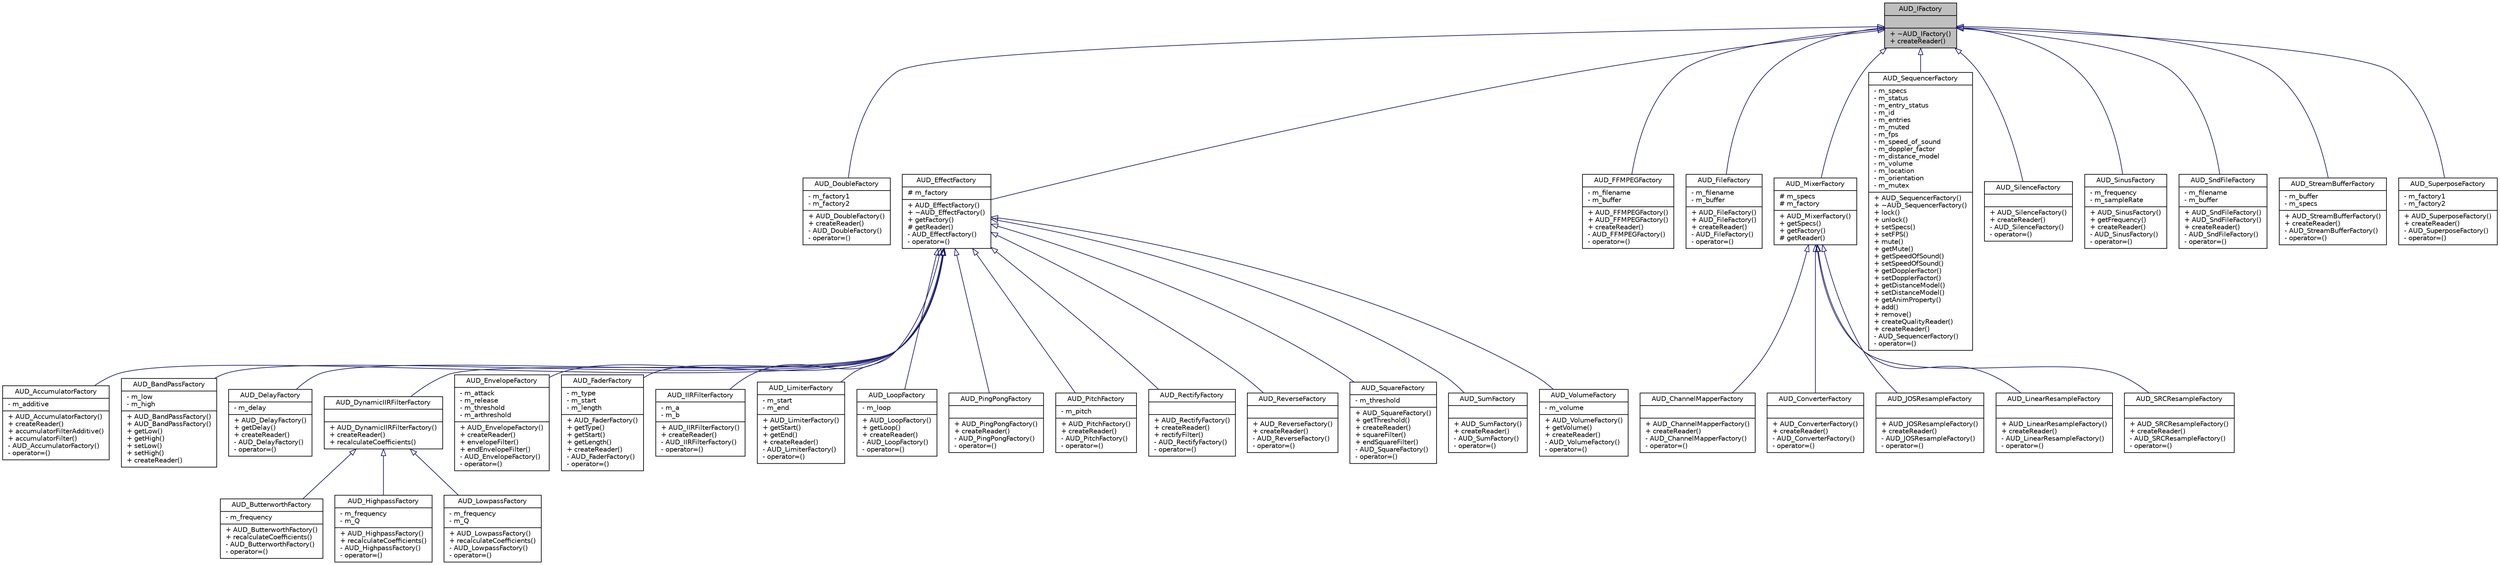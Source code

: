 digraph G
{
  edge [fontname="Helvetica",fontsize="10",labelfontname="Helvetica",labelfontsize="10"];
  node [fontname="Helvetica",fontsize="10",shape=record];
  Node1 [label="{AUD_IFactory\n||+ ~AUD_IFactory()\l+ createReader()\l}",height=0.2,width=0.4,color="black", fillcolor="grey75", style="filled" fontcolor="black"];
  Node1 -> Node2 [dir=back,color="midnightblue",fontsize="10",style="solid",arrowtail="empty",fontname="Helvetica"];
  Node2 [label="{AUD_DoubleFactory\n|- m_factory1\l- m_factory2\l|+ AUD_DoubleFactory()\l+ createReader()\l- AUD_DoubleFactory()\l- operator=()\l}",height=0.2,width=0.4,color="black", fillcolor="white", style="filled",URL="$da/d8b/classAUD__DoubleFactory.html"];
  Node1 -> Node3 [dir=back,color="midnightblue",fontsize="10",style="solid",arrowtail="empty",fontname="Helvetica"];
  Node3 [label="{AUD_EffectFactory\n|# m_factory\l|+ AUD_EffectFactory()\l+ ~AUD_EffectFactory()\l+ getFactory()\l# getReader()\l- AUD_EffectFactory()\l- operator=()\l}",height=0.2,width=0.4,color="black", fillcolor="white", style="filled",URL="$db/d5e/classAUD__EffectFactory.html"];
  Node3 -> Node4 [dir=back,color="midnightblue",fontsize="10",style="solid",arrowtail="empty",fontname="Helvetica"];
  Node4 [label="{AUD_AccumulatorFactory\n|- m_additive\l|+ AUD_AccumulatorFactory()\l+ createReader()\l+ accumulatorFilterAdditive()\l+ accumulatorFilter()\l- AUD_AccumulatorFactory()\l- operator=()\l}",height=0.2,width=0.4,color="black", fillcolor="white", style="filled",URL="$d6/dda/classAUD__AccumulatorFactory.html"];
  Node3 -> Node5 [dir=back,color="midnightblue",fontsize="10",style="solid",arrowtail="empty",fontname="Helvetica"];
  Node5 [label="{AUD_BandPassFactory\n|- m_low\l- m_high\l|+ AUD_BandPassFactory()\l+ AUD_BandPassFactory()\l+ getLow()\l+ getHigh()\l+ setLow()\l+ setHigh()\l+ createReader()\l}",height=0.2,width=0.4,color="black", fillcolor="white", style="filled",URL="$d7/d66/classAUD__BandPassFactory.html"];
  Node3 -> Node6 [dir=back,color="midnightblue",fontsize="10",style="solid",arrowtail="empty",fontname="Helvetica"];
  Node6 [label="{AUD_DelayFactory\n|- m_delay\l|+ AUD_DelayFactory()\l+ getDelay()\l+ createReader()\l- AUD_DelayFactory()\l- operator=()\l}",height=0.2,width=0.4,color="black", fillcolor="white", style="filled",URL="$dc/d9e/classAUD__DelayFactory.html"];
  Node3 -> Node7 [dir=back,color="midnightblue",fontsize="10",style="solid",arrowtail="empty",fontname="Helvetica"];
  Node7 [label="{AUD_DynamicIIRFilterFactory\n||+ AUD_DynamicIIRFilterFactory()\l+ createReader()\l+ recalculateCoefficients()\l}",height=0.2,width=0.4,color="black", fillcolor="white", style="filled",URL="$d5/da7/classAUD__DynamicIIRFilterFactory.html"];
  Node7 -> Node8 [dir=back,color="midnightblue",fontsize="10",style="solid",arrowtail="empty",fontname="Helvetica"];
  Node8 [label="{AUD_ButterworthFactory\n|- m_frequency\l|+ AUD_ButterworthFactory()\l+ recalculateCoefficients()\l- AUD_ButterworthFactory()\l- operator=()\l}",height=0.2,width=0.4,color="black", fillcolor="white", style="filled",URL="$d6/dd8/classAUD__ButterworthFactory.html"];
  Node7 -> Node9 [dir=back,color="midnightblue",fontsize="10",style="solid",arrowtail="empty",fontname="Helvetica"];
  Node9 [label="{AUD_HighpassFactory\n|- m_frequency\l- m_Q\l|+ AUD_HighpassFactory()\l+ recalculateCoefficients()\l- AUD_HighpassFactory()\l- operator=()\l}",height=0.2,width=0.4,color="black", fillcolor="white", style="filled",URL="$dd/dee/classAUD__HighpassFactory.html"];
  Node7 -> Node10 [dir=back,color="midnightblue",fontsize="10",style="solid",arrowtail="empty",fontname="Helvetica"];
  Node10 [label="{AUD_LowpassFactory\n|- m_frequency\l- m_Q\l|+ AUD_LowpassFactory()\l+ recalculateCoefficients()\l- AUD_LowpassFactory()\l- operator=()\l}",height=0.2,width=0.4,color="black", fillcolor="white", style="filled",URL="$d7/d9a/classAUD__LowpassFactory.html"];
  Node3 -> Node11 [dir=back,color="midnightblue",fontsize="10",style="solid",arrowtail="empty",fontname="Helvetica"];
  Node11 [label="{AUD_EnvelopeFactory\n|- m_attack\l- m_release\l- m_threshold\l- m_arthreshold\l|+ AUD_EnvelopeFactory()\l+ createReader()\l+ envelopeFilter()\l+ endEnvelopeFilter()\l- AUD_EnvelopeFactory()\l- operator=()\l}",height=0.2,width=0.4,color="black", fillcolor="white", style="filled",URL="$d6/d0f/classAUD__EnvelopeFactory.html"];
  Node3 -> Node12 [dir=back,color="midnightblue",fontsize="10",style="solid",arrowtail="empty",fontname="Helvetica"];
  Node12 [label="{AUD_FaderFactory\n|- m_type\l- m_start\l- m_length\l|+ AUD_FaderFactory()\l+ getType()\l+ getStart()\l+ getLength()\l+ createReader()\l- AUD_FaderFactory()\l- operator=()\l}",height=0.2,width=0.4,color="black", fillcolor="white", style="filled",URL="$dc/dde/classAUD__FaderFactory.html"];
  Node3 -> Node13 [dir=back,color="midnightblue",fontsize="10",style="solid",arrowtail="empty",fontname="Helvetica"];
  Node13 [label="{AUD_IIRFilterFactory\n|- m_a\l- m_b\l|+ AUD_IIRFilterFactory()\l+ createReader()\l- AUD_IIRFilterFactory()\l- operator=()\l}",height=0.2,width=0.4,color="black", fillcolor="white", style="filled",URL="$d2/d26/classAUD__IIRFilterFactory.html"];
  Node3 -> Node14 [dir=back,color="midnightblue",fontsize="10",style="solid",arrowtail="empty",fontname="Helvetica"];
  Node14 [label="{AUD_LimiterFactory\n|- m_start\l- m_end\l|+ AUD_LimiterFactory()\l+ getStart()\l+ getEnd()\l+ createReader()\l- AUD_LimiterFactory()\l- operator=()\l}",height=0.2,width=0.4,color="black", fillcolor="white", style="filled",URL="$d4/d80/classAUD__LimiterFactory.html"];
  Node3 -> Node15 [dir=back,color="midnightblue",fontsize="10",style="solid",arrowtail="empty",fontname="Helvetica"];
  Node15 [label="{AUD_LoopFactory\n|- m_loop\l|+ AUD_LoopFactory()\l+ getLoop()\l+ createReader()\l- AUD_LoopFactory()\l- operator=()\l}",height=0.2,width=0.4,color="black", fillcolor="white", style="filled",URL="$d8/d47/classAUD__LoopFactory.html"];
  Node3 -> Node16 [dir=back,color="midnightblue",fontsize="10",style="solid",arrowtail="empty",fontname="Helvetica"];
  Node16 [label="{AUD_PingPongFactory\n||+ AUD_PingPongFactory()\l+ createReader()\l- AUD_PingPongFactory()\l- operator=()\l}",height=0.2,width=0.4,color="black", fillcolor="white", style="filled",URL="$db/dd4/classAUD__PingPongFactory.html"];
  Node3 -> Node17 [dir=back,color="midnightblue",fontsize="10",style="solid",arrowtail="empty",fontname="Helvetica"];
  Node17 [label="{AUD_PitchFactory\n|- m_pitch\l|+ AUD_PitchFactory()\l+ createReader()\l- AUD_PitchFactory()\l- operator=()\l}",height=0.2,width=0.4,color="black", fillcolor="white", style="filled",URL="$d6/d0d/classAUD__PitchFactory.html"];
  Node3 -> Node18 [dir=back,color="midnightblue",fontsize="10",style="solid",arrowtail="empty",fontname="Helvetica"];
  Node18 [label="{AUD_RectifyFactory\n||+ AUD_RectifyFactory()\l+ createReader()\l+ rectifyFilter()\l- AUD_RectifyFactory()\l- operator=()\l}",height=0.2,width=0.4,color="black", fillcolor="white", style="filled",URL="$dc/d3d/classAUD__RectifyFactory.html"];
  Node3 -> Node19 [dir=back,color="midnightblue",fontsize="10",style="solid",arrowtail="empty",fontname="Helvetica"];
  Node19 [label="{AUD_ReverseFactory\n||+ AUD_ReverseFactory()\l+ createReader()\l- AUD_ReverseFactory()\l- operator=()\l}",height=0.2,width=0.4,color="black", fillcolor="white", style="filled",URL="$dd/dda/classAUD__ReverseFactory.html"];
  Node3 -> Node20 [dir=back,color="midnightblue",fontsize="10",style="solid",arrowtail="empty",fontname="Helvetica"];
  Node20 [label="{AUD_SquareFactory\n|- m_threshold\l|+ AUD_SquareFactory()\l+ getThreshold()\l+ createReader()\l+ squareFilter()\l+ endSquareFilter()\l- AUD_SquareFactory()\l- operator=()\l}",height=0.2,width=0.4,color="black", fillcolor="white", style="filled",URL="$d7/dd3/classAUD__SquareFactory.html"];
  Node3 -> Node21 [dir=back,color="midnightblue",fontsize="10",style="solid",arrowtail="empty",fontname="Helvetica"];
  Node21 [label="{AUD_SumFactory\n||+ AUD_SumFactory()\l+ createReader()\l- AUD_SumFactory()\l- operator=()\l}",height=0.2,width=0.4,color="black", fillcolor="white", style="filled",URL="$d0/d51/classAUD__SumFactory.html"];
  Node3 -> Node22 [dir=back,color="midnightblue",fontsize="10",style="solid",arrowtail="empty",fontname="Helvetica"];
  Node22 [label="{AUD_VolumeFactory\n|- m_volume\l|+ AUD_VolumeFactory()\l+ getVolume()\l+ createReader()\l- AUD_VolumeFactory()\l- operator=()\l}",height=0.2,width=0.4,color="black", fillcolor="white", style="filled",URL="$d8/db2/classAUD__VolumeFactory.html"];
  Node1 -> Node23 [dir=back,color="midnightblue",fontsize="10",style="solid",arrowtail="empty",fontname="Helvetica"];
  Node23 [label="{AUD_FFMPEGFactory\n|- m_filename\l- m_buffer\l|+ AUD_FFMPEGFactory()\l+ AUD_FFMPEGFactory()\l+ createReader()\l- AUD_FFMPEGFactory()\l- operator=()\l}",height=0.2,width=0.4,color="black", fillcolor="white", style="filled",URL="$da/d78/classAUD__FFMPEGFactory.html"];
  Node1 -> Node24 [dir=back,color="midnightblue",fontsize="10",style="solid",arrowtail="empty",fontname="Helvetica"];
  Node24 [label="{AUD_FileFactory\n|- m_filename\l- m_buffer\l|+ AUD_FileFactory()\l+ AUD_FileFactory()\l+ createReader()\l- AUD_FileFactory()\l- operator=()\l}",height=0.2,width=0.4,color="black", fillcolor="white", style="filled",URL="$d4/d80/classAUD__FileFactory.html"];
  Node1 -> Node25 [dir=back,color="midnightblue",fontsize="10",style="solid",arrowtail="empty",fontname="Helvetica"];
  Node25 [label="{AUD_MixerFactory\n|# m_specs\l# m_factory\l|+ AUD_MixerFactory()\l+ getSpecs()\l+ getFactory()\l# getReader()\l}",height=0.2,width=0.4,color="black", fillcolor="white", style="filled",URL="$dd/dc7/classAUD__MixerFactory.html"];
  Node25 -> Node26 [dir=back,color="midnightblue",fontsize="10",style="solid",arrowtail="empty",fontname="Helvetica"];
  Node26 [label="{AUD_ChannelMapperFactory\n||+ AUD_ChannelMapperFactory()\l+ createReader()\l- AUD_ChannelMapperFactory()\l- operator=()\l}",height=0.2,width=0.4,color="black", fillcolor="white", style="filled",URL="$d7/dd5/classAUD__ChannelMapperFactory.html"];
  Node25 -> Node27 [dir=back,color="midnightblue",fontsize="10",style="solid",arrowtail="empty",fontname="Helvetica"];
  Node27 [label="{AUD_ConverterFactory\n||+ AUD_ConverterFactory()\l+ createReader()\l- AUD_ConverterFactory()\l- operator=()\l}",height=0.2,width=0.4,color="black", fillcolor="white", style="filled",URL="$dd/d61/classAUD__ConverterFactory.html"];
  Node25 -> Node28 [dir=back,color="midnightblue",fontsize="10",style="solid",arrowtail="empty",fontname="Helvetica"];
  Node28 [label="{AUD_JOSResampleFactory\n||+ AUD_JOSResampleFactory()\l+ createReader()\l- AUD_JOSResampleFactory()\l- operator=()\l}",height=0.2,width=0.4,color="black", fillcolor="white", style="filled",URL="$d9/d5f/classAUD__JOSResampleFactory.html"];
  Node25 -> Node29 [dir=back,color="midnightblue",fontsize="10",style="solid",arrowtail="empty",fontname="Helvetica"];
  Node29 [label="{AUD_LinearResampleFactory\n||+ AUD_LinearResampleFactory()\l+ createReader()\l- AUD_LinearResampleFactory()\l- operator=()\l}",height=0.2,width=0.4,color="black", fillcolor="white", style="filled",URL="$d3/d89/classAUD__LinearResampleFactory.html"];
  Node25 -> Node30 [dir=back,color="midnightblue",fontsize="10",style="solid",arrowtail="empty",fontname="Helvetica"];
  Node30 [label="{AUD_SRCResampleFactory\n||+ AUD_SRCResampleFactory()\l+ createReader()\l- AUD_SRCResampleFactory()\l- operator=()\l}",height=0.2,width=0.4,color="black", fillcolor="white", style="filled",URL="$d5/d34/classAUD__SRCResampleFactory.html"];
  Node1 -> Node31 [dir=back,color="midnightblue",fontsize="10",style="solid",arrowtail="empty",fontname="Helvetica"];
  Node31 [label="{AUD_SequencerFactory\n|- m_specs\l- m_status\l- m_entry_status\l- m_id\l- m_entries\l- m_muted\l- m_fps\l- m_speed_of_sound\l- m_doppler_factor\l- m_distance_model\l- m_volume\l- m_location\l- m_orientation\l- m_mutex\l|+ AUD_SequencerFactory()\l+ ~AUD_SequencerFactory()\l+ lock()\l+ unlock()\l+ setSpecs()\l+ setFPS()\l+ mute()\l+ getMute()\l+ getSpeedOfSound()\l+ setSpeedOfSound()\l+ getDopplerFactor()\l+ setDopplerFactor()\l+ getDistanceModel()\l+ setDistanceModel()\l+ getAnimProperty()\l+ add()\l+ remove()\l+ createQualityReader()\l+ createReader()\l- AUD_SequencerFactory()\l- operator=()\l}",height=0.2,width=0.4,color="black", fillcolor="white", style="filled",URL="$db/de7/classAUD__SequencerFactory.html"];
  Node1 -> Node32 [dir=back,color="midnightblue",fontsize="10",style="solid",arrowtail="empty",fontname="Helvetica"];
  Node32 [label="{AUD_SilenceFactory\n||+ AUD_SilenceFactory()\l+ createReader()\l- AUD_SilenceFactory()\l- operator=()\l}",height=0.2,width=0.4,color="black", fillcolor="white", style="filled",URL="$d1/d92/classAUD__SilenceFactory.html"];
  Node1 -> Node33 [dir=back,color="midnightblue",fontsize="10",style="solid",arrowtail="empty",fontname="Helvetica"];
  Node33 [label="{AUD_SinusFactory\n|- m_frequency\l- m_sampleRate\l|+ AUD_SinusFactory()\l+ getFrequency()\l+ createReader()\l- AUD_SinusFactory()\l- operator=()\l}",height=0.2,width=0.4,color="black", fillcolor="white", style="filled",URL="$dd/d5e/classAUD__SinusFactory.html"];
  Node1 -> Node34 [dir=back,color="midnightblue",fontsize="10",style="solid",arrowtail="empty",fontname="Helvetica"];
  Node34 [label="{AUD_SndFileFactory\n|- m_filename\l- m_buffer\l|+ AUD_SndFileFactory()\l+ AUD_SndFileFactory()\l+ createReader()\l- AUD_SndFileFactory()\l- operator=()\l}",height=0.2,width=0.4,color="black", fillcolor="white", style="filled",URL="$d8/dcc/classAUD__SndFileFactory.html"];
  Node1 -> Node35 [dir=back,color="midnightblue",fontsize="10",style="solid",arrowtail="empty",fontname="Helvetica"];
  Node35 [label="{AUD_StreamBufferFactory\n|- m_buffer\l- m_specs\l|+ AUD_StreamBufferFactory()\l+ createReader()\l- AUD_StreamBufferFactory()\l- operator=()\l}",height=0.2,width=0.4,color="black", fillcolor="white", style="filled",URL="$d1/daa/classAUD__StreamBufferFactory.html"];
  Node1 -> Node36 [dir=back,color="midnightblue",fontsize="10",style="solid",arrowtail="empty",fontname="Helvetica"];
  Node36 [label="{AUD_SuperposeFactory\n|- m_factory1\l- m_factory2\l|+ AUD_SuperposeFactory()\l+ createReader()\l- AUD_SuperposeFactory()\l- operator=()\l}",height=0.2,width=0.4,color="black", fillcolor="white", style="filled",URL="$d5/d08/classAUD__SuperposeFactory.html"];
}
